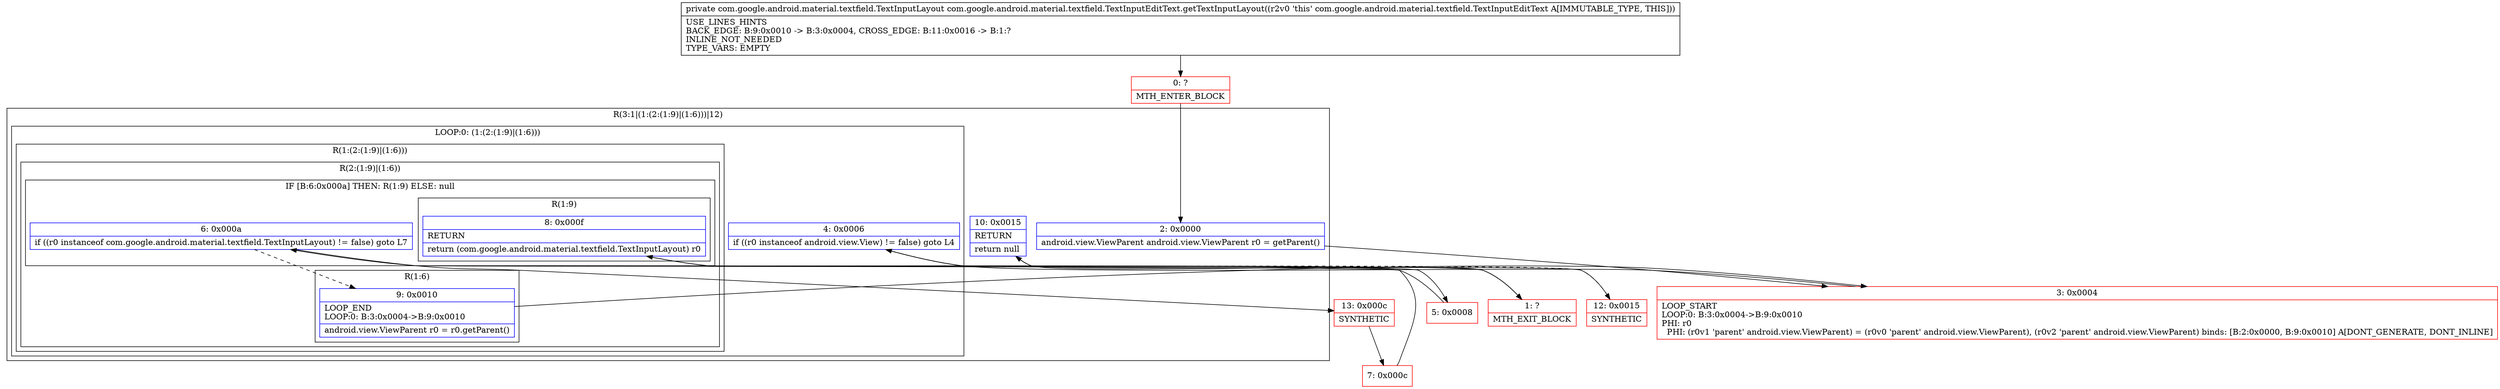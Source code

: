 digraph "CFG forcom.google.android.material.textfield.TextInputEditText.getTextInputLayout()Lcom\/google\/android\/material\/textfield\/TextInputLayout;" {
subgraph cluster_Region_278881234 {
label = "R(3:1|(1:(2:(1:9)|(1:6)))|12)";
node [shape=record,color=blue];
Node_2 [shape=record,label="{2\:\ 0x0000|android.view.ViewParent android.view.ViewParent r0 = getParent()\l}"];
subgraph cluster_LoopRegion_1057823568 {
label = "LOOP:0: (1:(2:(1:9)|(1:6)))";
node [shape=record,color=blue];
Node_4 [shape=record,label="{4\:\ 0x0006|if ((r0 instanceof android.view.View) != false) goto L4\l}"];
subgraph cluster_Region_1990972323 {
label = "R(1:(2:(1:9)|(1:6)))";
node [shape=record,color=blue];
subgraph cluster_Region_1006448460 {
label = "R(2:(1:9)|(1:6))";
node [shape=record,color=blue];
subgraph cluster_IfRegion_905119639 {
label = "IF [B:6:0x000a] THEN: R(1:9) ELSE: null";
node [shape=record,color=blue];
Node_6 [shape=record,label="{6\:\ 0x000a|if ((r0 instanceof com.google.android.material.textfield.TextInputLayout) != false) goto L7\l}"];
subgraph cluster_Region_1587114760 {
label = "R(1:9)";
node [shape=record,color=blue];
Node_8 [shape=record,label="{8\:\ 0x000f|RETURN\l|return (com.google.android.material.textfield.TextInputLayout) r0\l}"];
}
}
subgraph cluster_Region_332926204 {
label = "R(1:6)";
node [shape=record,color=blue];
Node_9 [shape=record,label="{9\:\ 0x0010|LOOP_END\lLOOP:0: B:3:0x0004\-\>B:9:0x0010\l|android.view.ViewParent r0 = r0.getParent()\l}"];
}
}
}
}
Node_10 [shape=record,label="{10\:\ 0x0015|RETURN\l|return null\l}"];
}
Node_0 [shape=record,color=red,label="{0\:\ ?|MTH_ENTER_BLOCK\l}"];
Node_3 [shape=record,color=red,label="{3\:\ 0x0004|LOOP_START\lLOOP:0: B:3:0x0004\-\>B:9:0x0010\lPHI: r0 \l  PHI: (r0v1 'parent' android.view.ViewParent) = (r0v0 'parent' android.view.ViewParent), (r0v2 'parent' android.view.ViewParent) binds: [B:2:0x0000, B:9:0x0010] A[DONT_GENERATE, DONT_INLINE]\l}"];
Node_5 [shape=record,color=red,label="{5\:\ 0x0008}"];
Node_13 [shape=record,color=red,label="{13\:\ 0x000c|SYNTHETIC\l}"];
Node_7 [shape=record,color=red,label="{7\:\ 0x000c}"];
Node_1 [shape=record,color=red,label="{1\:\ ?|MTH_EXIT_BLOCK\l}"];
Node_12 [shape=record,color=red,label="{12\:\ 0x0015|SYNTHETIC\l}"];
MethodNode[shape=record,label="{private com.google.android.material.textfield.TextInputLayout com.google.android.material.textfield.TextInputEditText.getTextInputLayout((r2v0 'this' com.google.android.material.textfield.TextInputEditText A[IMMUTABLE_TYPE, THIS]))  | USE_LINES_HINTS\lBACK_EDGE: B:9:0x0010 \-\> B:3:0x0004, CROSS_EDGE: B:11:0x0016 \-\> B:1:?\lINLINE_NOT_NEEDED\lTYPE_VARS: EMPTY\l}"];
MethodNode -> Node_0;Node_2 -> Node_3;
Node_4 -> Node_5;
Node_4 -> Node_12[style=dashed];
Node_6 -> Node_9[style=dashed];
Node_6 -> Node_13;
Node_8 -> Node_1;
Node_9 -> Node_3;
Node_10 -> Node_1;
Node_0 -> Node_2;
Node_3 -> Node_4;
Node_5 -> Node_6;
Node_13 -> Node_7;
Node_7 -> Node_8;
Node_12 -> Node_10;
}

